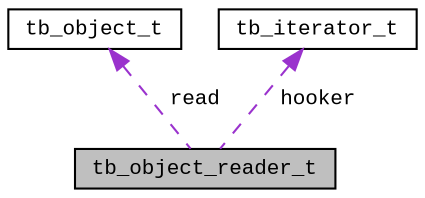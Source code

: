 digraph "tb_object_reader_t"
{
  edge [fontname="CourierNew",fontsize="10",labelfontname="CourierNew",labelfontsize="10"];
  node [fontname="CourierNew",fontsize="10",shape=record];
  Node1 [label="tb_object_reader_t",height=0.2,width=0.4,color="black", fillcolor="grey75", style="filled" fontcolor="black"];
  Node2 -> Node1 [dir="back",color="darkorchid3",fontsize="10",style="dashed",label=" read" ,fontname="CourierNew"];
  Node2 [label="tb_object_t",height=0.2,width=0.4,color="black", fillcolor="white", style="filled",URL="$d0/d67/structtb__object__t.html",tooltip="the object type "];
  Node3 -> Node1 [dir="back",color="darkorchid3",fontsize="10",style="dashed",label=" hooker" ,fontname="CourierNew"];
  Node3 [label="tb_iterator_t",height=0.2,width=0.4,color="black", fillcolor="white", style="filled",URL="$d1/d1a/structtb__iterator__t.html",tooltip="the iterator type "];
}
